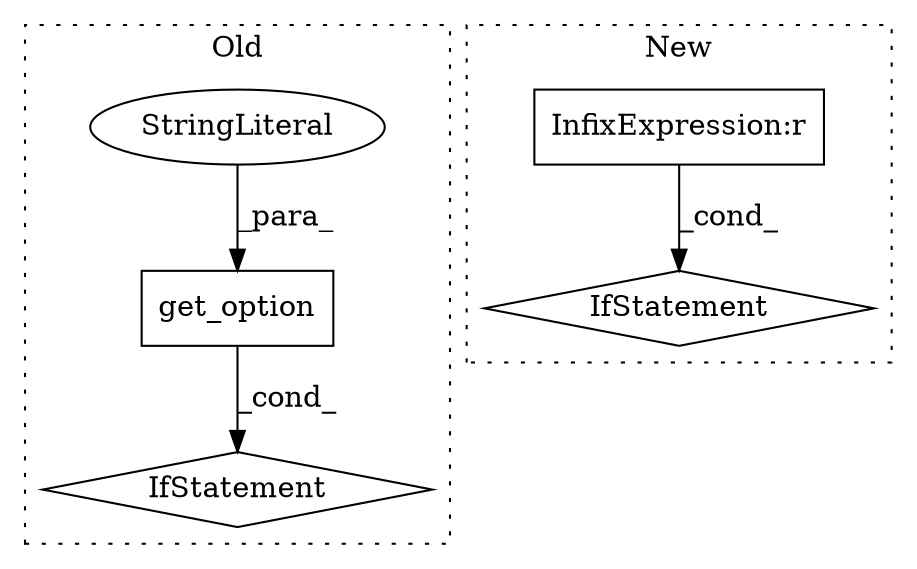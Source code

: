 digraph G {
subgraph cluster0 {
1 [label="get_option" a="32" s="14324,14354" l="11,1" shape="box"];
3 [label="StringLiteral" a="45" s="14335" l="19" shape="ellipse"];
5 [label="IfStatement" a="25" s="14320,14393" l="4,2" shape="diamond"];
label = "Old";
style="dotted";
}
subgraph cluster1 {
2 [label="IfStatement" a="25" s="14812,14856" l="4,2" shape="diamond"];
4 [label="InfixExpression:r" a="27" s="14848" l="4" shape="box"];
label = "New";
style="dotted";
}
1 -> 5 [label="_cond_"];
3 -> 1 [label="_para_"];
4 -> 2 [label="_cond_"];
}